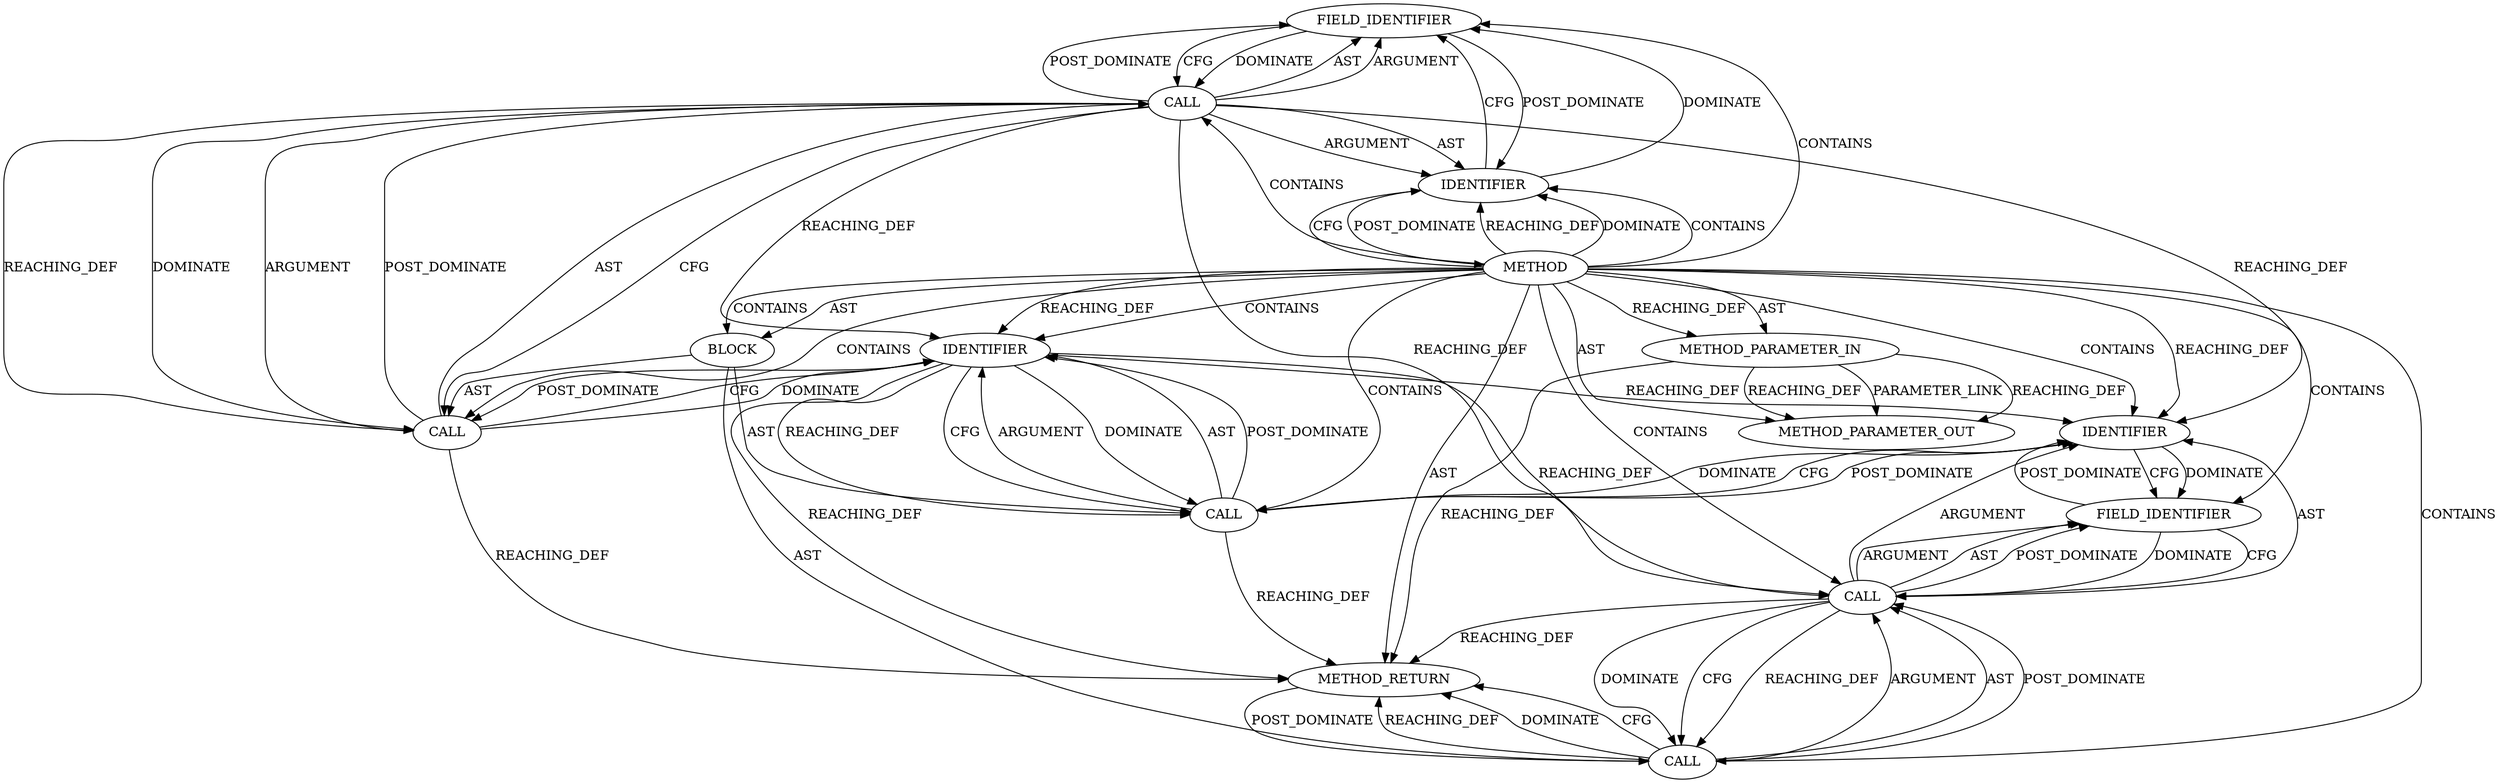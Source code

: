 digraph {
  9966 [label=FIELD_IDENTIFIER ORDER=2 ARGUMENT_INDEX=2 CODE="sk" COLUMN_NUMBER=12 LINE_NUMBER=569 CANONICAL_NAME="sk"]
  9960 [label=METHOD COLUMN_NUMBER=1 LINE_NUMBER=564 COLUMN_NUMBER_END=1 IS_EXTERNAL=false SIGNATURE="void tls_strp_work (work_struct*)" NAME="tls_strp_work" AST_PARENT_TYPE="TYPE_DECL" AST_PARENT_FULL_NAME="tls_strp.c:<global>" ORDER=22 CODE="static void tls_strp_work(struct work_struct *w)
{
	struct tls_strparser *strp =
		container_of(w, struct tls_strparser, work);

	lock_sock(strp->sk);
	tls_strp_check_rcv(strp);
	release_sock(strp->sk);
}" FULL_NAME="tls_strp_work" LINE_NUMBER_END=572 FILENAME="tls_strp.c"]
  9971 [label=IDENTIFIER ORDER=1 ARGUMENT_INDEX=1 CODE="strp" COLUMN_NUMBER=15 LINE_NUMBER=571 TYPE_FULL_NAME="ANY" NAME="strp"]
  9964 [label=CALL ORDER=1 ARGUMENT_INDEX=1 CODE="strp->sk" COLUMN_NUMBER=12 METHOD_FULL_NAME="<operator>.indirectFieldAccess" LINE_NUMBER=569 TYPE_FULL_NAME="<empty>" DISPATCH_TYPE="STATIC_DISPATCH" SIGNATURE="" NAME="<operator>.indirectFieldAccess"]
  21541 [label=METHOD_PARAMETER_OUT ORDER=1 CODE="struct work_struct *w" IS_VARIADIC=false COLUMN_NUMBER=27 LINE_NUMBER=564 TYPE_FULL_NAME="work_struct*" EVALUATION_STRATEGY="BY_VALUE" INDEX=1 NAME="w"]
  9970 [label=CALL ORDER=1 ARGUMENT_INDEX=1 CODE="strp->sk" COLUMN_NUMBER=15 METHOD_FULL_NAME="<operator>.indirectFieldAccess" LINE_NUMBER=571 TYPE_FULL_NAME="<empty>" DISPATCH_TYPE="STATIC_DISPATCH" SIGNATURE="" NAME="<operator>.indirectFieldAccess"]
  9962 [label=BLOCK ORDER=2 ARGUMENT_INDEX=-1 CODE="{
	struct tls_strparser *strp =
		container_of(w, struct tls_strparser, work);

	lock_sock(strp->sk);
	tls_strp_check_rcv(strp);
	release_sock(strp->sk);
}" COLUMN_NUMBER=1 LINE_NUMBER=565 TYPE_FULL_NAME="void"]
  9972 [label=FIELD_IDENTIFIER ORDER=2 ARGUMENT_INDEX=2 CODE="sk" COLUMN_NUMBER=15 LINE_NUMBER=571 CANONICAL_NAME="sk"]
  9963 [label=CALL ORDER=1 ARGUMENT_INDEX=-1 CODE="lock_sock(strp->sk)" COLUMN_NUMBER=2 METHOD_FULL_NAME="lock_sock" LINE_NUMBER=569 TYPE_FULL_NAME="<empty>" DISPATCH_TYPE="STATIC_DISPATCH" SIGNATURE="" NAME="lock_sock"]
  9965 [label=IDENTIFIER ORDER=1 ARGUMENT_INDEX=1 CODE="strp" COLUMN_NUMBER=12 LINE_NUMBER=569 TYPE_FULL_NAME="ANY" NAME="strp"]
  9969 [label=CALL ORDER=3 ARGUMENT_INDEX=-1 CODE="release_sock(strp->sk)" COLUMN_NUMBER=2 METHOD_FULL_NAME="release_sock" LINE_NUMBER=571 TYPE_FULL_NAME="<empty>" DISPATCH_TYPE="STATIC_DISPATCH" SIGNATURE="" NAME="release_sock"]
  9961 [label=METHOD_PARAMETER_IN ORDER=1 CODE="struct work_struct *w" IS_VARIADIC=false COLUMN_NUMBER=27 LINE_NUMBER=564 TYPE_FULL_NAME="work_struct*" EVALUATION_STRATEGY="BY_VALUE" INDEX=1 NAME="w"]
  9973 [label=METHOD_RETURN ORDER=3 CODE="RET" COLUMN_NUMBER=1 LINE_NUMBER=564 TYPE_FULL_NAME="void" EVALUATION_STRATEGY="BY_VALUE"]
  9967 [label=CALL ORDER=2 ARGUMENT_INDEX=-1 CODE="tls_strp_check_rcv(strp)" COLUMN_NUMBER=2 METHOD_FULL_NAME="tls_strp_check_rcv" LINE_NUMBER=570 TYPE_FULL_NAME="<empty>" DISPATCH_TYPE="STATIC_DISPATCH" SIGNATURE="" NAME="tls_strp_check_rcv"]
  9968 [label=IDENTIFIER ORDER=1 ARGUMENT_INDEX=1 CODE="strp" COLUMN_NUMBER=21 LINE_NUMBER=570 TYPE_FULL_NAME="ANY" NAME="strp"]
  9969 -> 9970 [label=ARGUMENT ]
  9960 -> 9968 [label=CONTAINS ]
  9960 -> 9968 [label=REACHING_DEF VARIABLE=""]
  9969 -> 9970 [label=AST ]
  9964 -> 9970 [label=REACHING_DEF VARIABLE="strp->sk"]
  9966 -> 9964 [label=CFG ]
  9970 -> 9973 [label=REACHING_DEF VARIABLE="strp->sk"]
  9967 -> 9968 [label=ARGUMENT ]
  9964 -> 9965 [label=ARGUMENT ]
  9967 -> 9971 [label=DOMINATE ]
  9960 -> 9969 [label=CONTAINS ]
  9960 -> 9965 [label=REACHING_DEF VARIABLE=""]
  9968 -> 9973 [label=REACHING_DEF VARIABLE="strp"]
  9960 -> 9964 [label=CONTAINS ]
  9960 -> 9971 [label=REACHING_DEF VARIABLE=""]
  9968 -> 9963 [label=POST_DOMINATE ]
  9961 -> 9973 [label=REACHING_DEF VARIABLE="w"]
  9969 -> 9973 [label=REACHING_DEF VARIABLE="release_sock(strp->sk)"]
  9963 -> 9968 [label=CFG ]
  9969 -> 9973 [label=DOMINATE ]
  9967 -> 9968 [label=AST ]
  9966 -> 9964 [label=DOMINATE ]
  9960 -> 9965 [label=DOMINATE ]
  9968 -> 9967 [label=REACHING_DEF VARIABLE="strp"]
  9960 -> 9963 [label=CONTAINS ]
  9960 -> 9970 [label=CONTAINS ]
  9964 -> 9963 [label=CFG ]
  9963 -> 9968 [label=DOMINATE ]
  9964 -> 9966 [label=AST ]
  9964 -> 9966 [label=ARGUMENT ]
  9972 -> 9970 [label=CFG ]
  9968 -> 9970 [label=REACHING_DEF VARIABLE="strp"]
  9970 -> 9972 [label=ARGUMENT ]
  9970 -> 9969 [label=REACHING_DEF VARIABLE="strp->sk"]
  9968 -> 9971 [label=REACHING_DEF VARIABLE="strp"]
  9964 -> 9963 [label=REACHING_DEF VARIABLE="strp->sk"]
  9960 -> 9967 [label=CONTAINS ]
  9972 -> 9970 [label=DOMINATE ]
  9964 -> 9965 [label=AST ]
  9965 -> 9966 [label=DOMINATE ]
  9960 -> 9972 [label=CONTAINS ]
  9960 -> 9962 [label=CONTAINS ]
  9960 -> 9962 [label=AST ]
  9970 -> 9972 [label=AST ]
  9964 -> 9966 [label=POST_DOMINATE ]
  9963 -> 9964 [label=ARGUMENT ]
  9973 -> 9969 [label=POST_DOMINATE ]
  9960 -> 9961 [label=REACHING_DEF VARIABLE=""]
  9970 -> 9972 [label=POST_DOMINATE ]
  9964 -> 9963 [label=DOMINATE ]
  9960 -> 9973 [label=AST ]
  9967 -> 9973 [label=REACHING_DEF VARIABLE="tls_strp_check_rcv(strp)"]
  9960 -> 9961 [label=AST ]
  9964 -> 9971 [label=REACHING_DEF VARIABLE="strp->sk"]
  9962 -> 9963 [label=AST ]
  9960 -> 9971 [label=CONTAINS ]
  9963 -> 9973 [label=REACHING_DEF VARIABLE="lock_sock(strp->sk)"]
  9960 -> 9965 [label=CONTAINS ]
  9965 -> 9960 [label=POST_DOMINATE ]
  9962 -> 9967 [label=AST ]
  9970 -> 9971 [label=ARGUMENT ]
  9961 -> 21541 [label=PARAMETER_LINK ]
  9972 -> 9971 [label=POST_DOMINATE ]
  9967 -> 9968 [label=POST_DOMINATE ]
  9963 -> 9964 [label=POST_DOMINATE ]
  9971 -> 9972 [label=CFG ]
  9965 -> 9966 [label=CFG ]
  9960 -> 21541 [label=AST ]
  9970 -> 9969 [label=DOMINATE ]
  9960 -> 9966 [label=CONTAINS ]
  9968 -> 9967 [label=DOMINATE ]
  9970 -> 9971 [label=AST ]
  9962 -> 9969 [label=AST ]
  9968 -> 9967 [label=CFG ]
  9969 -> 9970 [label=POST_DOMINATE ]
  9967 -> 9971 [label=CFG ]
  9964 -> 9968 [label=REACHING_DEF VARIABLE="strp->sk"]
  9961 -> 21541 [label=REACHING_DEF VARIABLE="w"]
  9961 -> 21541 [label=REACHING_DEF VARIABLE="w"]
  9960 -> 9965 [label=CFG ]
  9971 -> 9967 [label=POST_DOMINATE ]
  9970 -> 9969 [label=CFG ]
  9969 -> 9973 [label=CFG ]
  9963 -> 9964 [label=AST ]
  9966 -> 9965 [label=POST_DOMINATE ]
  9971 -> 9972 [label=DOMINATE ]
}
